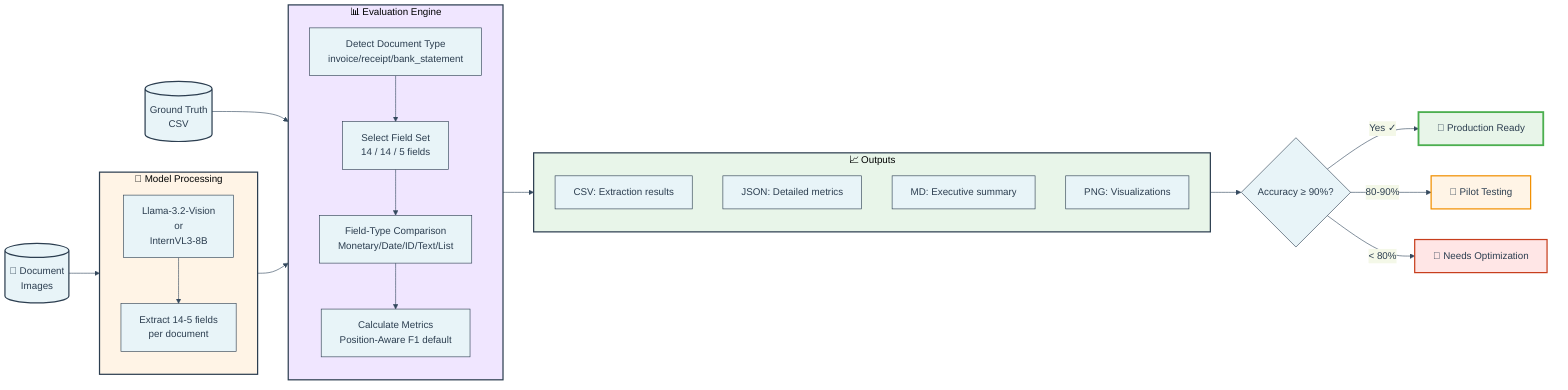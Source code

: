 %%{init: {'theme':'base', 'themeVariables': { 'primaryColor':'#E8F4F8','primaryTextColor':'#2C3E50','primaryBorderColor':'#2C3E50','lineColor':'#34495E'}}}%%
flowchart LR
    GT[(Ground Truth<br/>CSV)]
    Images[("📁 Document<br/>Images")]

    GT --> Eval
    Images --> Model

    subgraph Model["🤖 Model Processing"]
        direction TB
        M1[Llama-3.2-Vision<br/>or<br/>InternVL3-8B]
        M2[Extract 14-5 fields<br/>per document]
        M1 --> M2
    end

    Model --> Eval

    subgraph Eval["📊 Evaluation Engine"]
        direction TB
        E1[Detect Document Type<br/>invoice/receipt/bank_statement]
        E2[Select Field Set<br/>14 / 14 / 5 fields]
        E3[Field-Type Comparison<br/>Monetary/Date/ID/Text/List]
        E4[Calculate Metrics<br/>Position-Aware F1 default]
        E1 --> E2 --> E3 --> E4
    end

    Eval --> Results

    subgraph Results["📈 Outputs"]
        direction TB
        R1["CSV: Extraction results"]
        R2["JSON: Detailed metrics"]
        R3["MD: Executive summary"]
        R4["PNG: Visualizations"]
    end

    Results --> Decision{Accuracy ≥ 90%?}
    Decision -->|Yes ✓| Prod[🚀 Production Ready]
    Decision -->|80-90%| Pilot[🧪 Pilot Testing]
    Decision -->|< 80%| Optimize[🔧 Needs Optimization]

    style GT fill:#E8F4F8,stroke:#2C3E50,stroke-width:2px
    style Images fill:#E8F4F8,stroke:#2C3E50,stroke-width:2px
    style Model fill:#FFF4E6,stroke:#2C3E50,stroke-width:2px
    style Eval fill:#F0E6FF,stroke:#2C3E50,stroke-width:2px
    style Results fill:#E8F5E9,stroke:#2C3E50,stroke-width:2px
    style Prod fill:#E8F5E9,stroke:#4CAF50,stroke-width:3px
    style Pilot fill:#FFF4E6,stroke:#F18F01,stroke-width:2px
    style Optimize fill:#FFE6E6,stroke:#C73E1D,stroke-width:2px